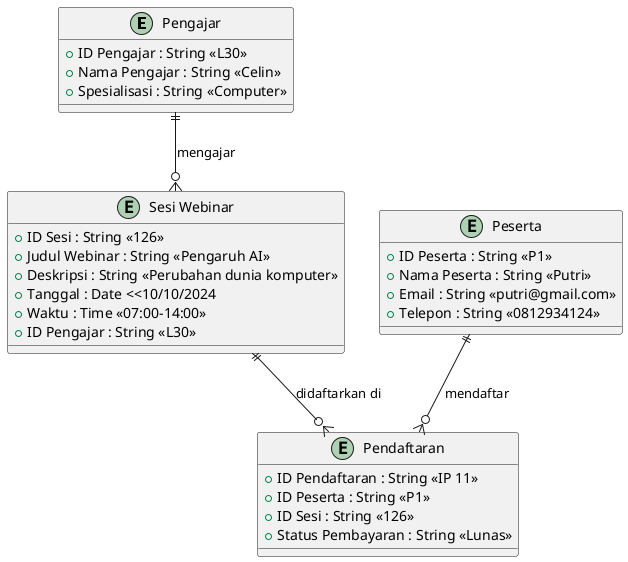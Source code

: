@startuml

skinparam entity {
    BackgroundColor #F9F9F9
    BorderColor #005DAA
}

entity "Pengajar" as Pengajar {
    + ID Pengajar : String <<L30>>
    + Nama Pengajar : String <<Celin>>
    + Spesialisasi : String <<Computer>>
}

entity "Sesi Webinar" as SesiWebinar {
    + ID Sesi : String <<126>>
    + Judul Webinar : String <<Pengaruh AI>>
    + Deskripsi : String <<Perubahan dunia komputer>>
    + Tanggal : Date <<10/10/2024
    + Waktu : Time <<07:00-14:00>>
    + ID Pengajar : String <<L30>>
}

entity "Peserta" as Peserta {
    + ID Peserta : String <<P1>>
    + Nama Peserta : String <<Putri>>
    + Email : String <<putri@gmail.com>>
    + Telepon : String <<0812934124>>
}

entity "Pendaftaran" as Pendaftaran {
    + ID Pendaftaran : String <<IP 11>>
    + ID Peserta : String <<P1>>
    + ID Sesi : String <<126>>
    + Status Pembayaran : String <<Lunas>>
}

Pengajar ||--o{ SesiWebinar : "mengajar"
Peserta ||--o{ Pendaftaran : "mendaftar"
SesiWebinar ||--o{ Pendaftaran : "didaftarkan di"

@enduml
